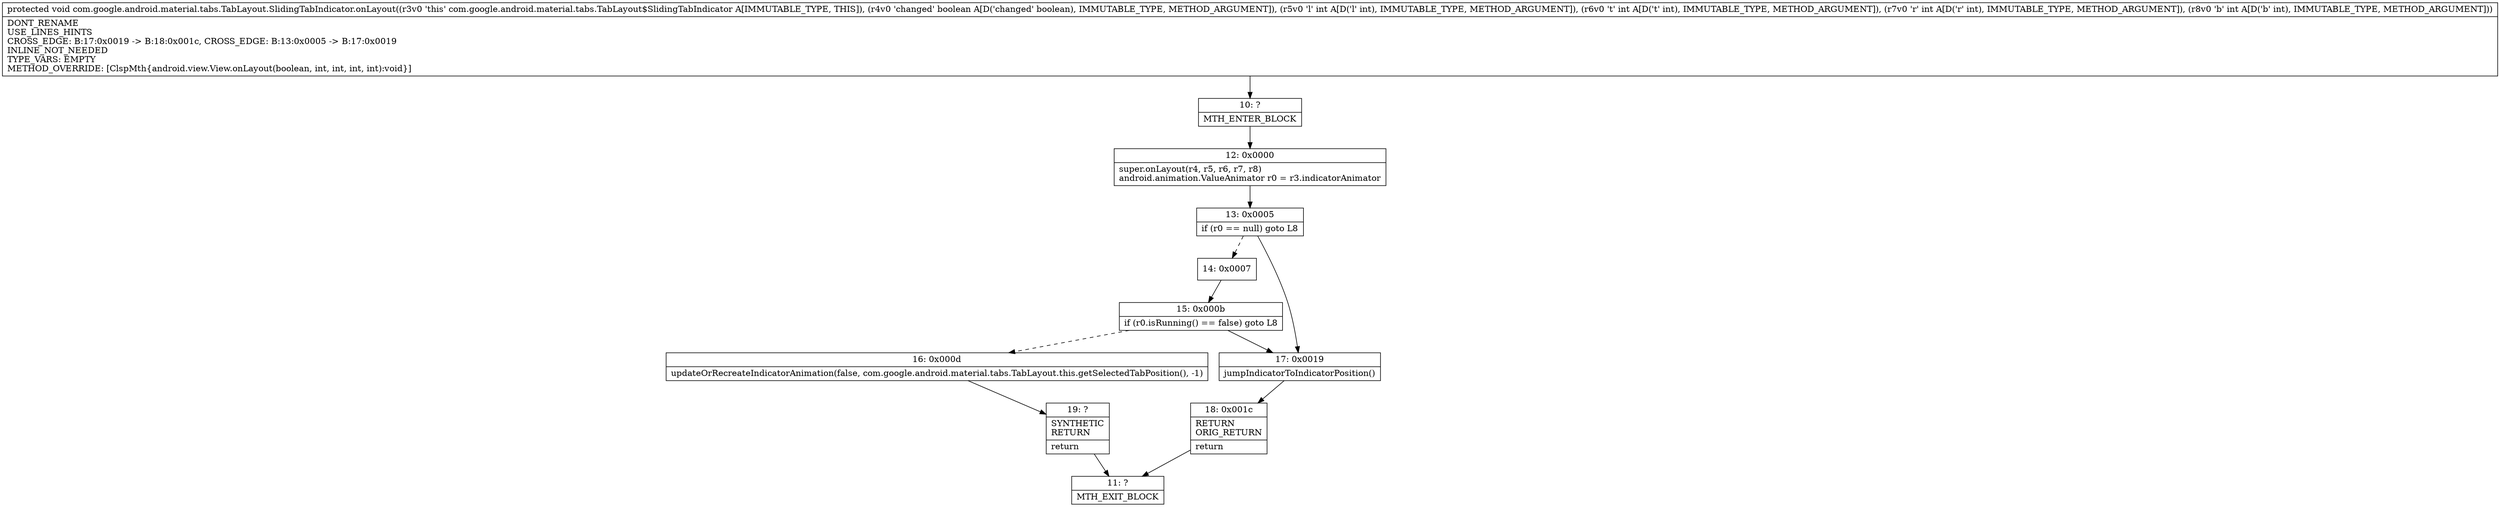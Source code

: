 digraph "CFG forcom.google.android.material.tabs.TabLayout.SlidingTabIndicator.onLayout(ZIIII)V" {
Node_10 [shape=record,label="{10\:\ ?|MTH_ENTER_BLOCK\l}"];
Node_12 [shape=record,label="{12\:\ 0x0000|super.onLayout(r4, r5, r6, r7, r8)\landroid.animation.ValueAnimator r0 = r3.indicatorAnimator\l}"];
Node_13 [shape=record,label="{13\:\ 0x0005|if (r0 == null) goto L8\l}"];
Node_14 [shape=record,label="{14\:\ 0x0007}"];
Node_15 [shape=record,label="{15\:\ 0x000b|if (r0.isRunning() == false) goto L8\l}"];
Node_16 [shape=record,label="{16\:\ 0x000d|updateOrRecreateIndicatorAnimation(false, com.google.android.material.tabs.TabLayout.this.getSelectedTabPosition(), \-1)\l}"];
Node_19 [shape=record,label="{19\:\ ?|SYNTHETIC\lRETURN\l|return\l}"];
Node_11 [shape=record,label="{11\:\ ?|MTH_EXIT_BLOCK\l}"];
Node_17 [shape=record,label="{17\:\ 0x0019|jumpIndicatorToIndicatorPosition()\l}"];
Node_18 [shape=record,label="{18\:\ 0x001c|RETURN\lORIG_RETURN\l|return\l}"];
MethodNode[shape=record,label="{protected void com.google.android.material.tabs.TabLayout.SlidingTabIndicator.onLayout((r3v0 'this' com.google.android.material.tabs.TabLayout$SlidingTabIndicator A[IMMUTABLE_TYPE, THIS]), (r4v0 'changed' boolean A[D('changed' boolean), IMMUTABLE_TYPE, METHOD_ARGUMENT]), (r5v0 'l' int A[D('l' int), IMMUTABLE_TYPE, METHOD_ARGUMENT]), (r6v0 't' int A[D('t' int), IMMUTABLE_TYPE, METHOD_ARGUMENT]), (r7v0 'r' int A[D('r' int), IMMUTABLE_TYPE, METHOD_ARGUMENT]), (r8v0 'b' int A[D('b' int), IMMUTABLE_TYPE, METHOD_ARGUMENT]))  | DONT_RENAME\lUSE_LINES_HINTS\lCROSS_EDGE: B:17:0x0019 \-\> B:18:0x001c, CROSS_EDGE: B:13:0x0005 \-\> B:17:0x0019\lINLINE_NOT_NEEDED\lTYPE_VARS: EMPTY\lMETHOD_OVERRIDE: [ClspMth\{android.view.View.onLayout(boolean, int, int, int, int):void\}]\l}"];
MethodNode -> Node_10;Node_10 -> Node_12;
Node_12 -> Node_13;
Node_13 -> Node_14[style=dashed];
Node_13 -> Node_17;
Node_14 -> Node_15;
Node_15 -> Node_16[style=dashed];
Node_15 -> Node_17;
Node_16 -> Node_19;
Node_19 -> Node_11;
Node_17 -> Node_18;
Node_18 -> Node_11;
}

